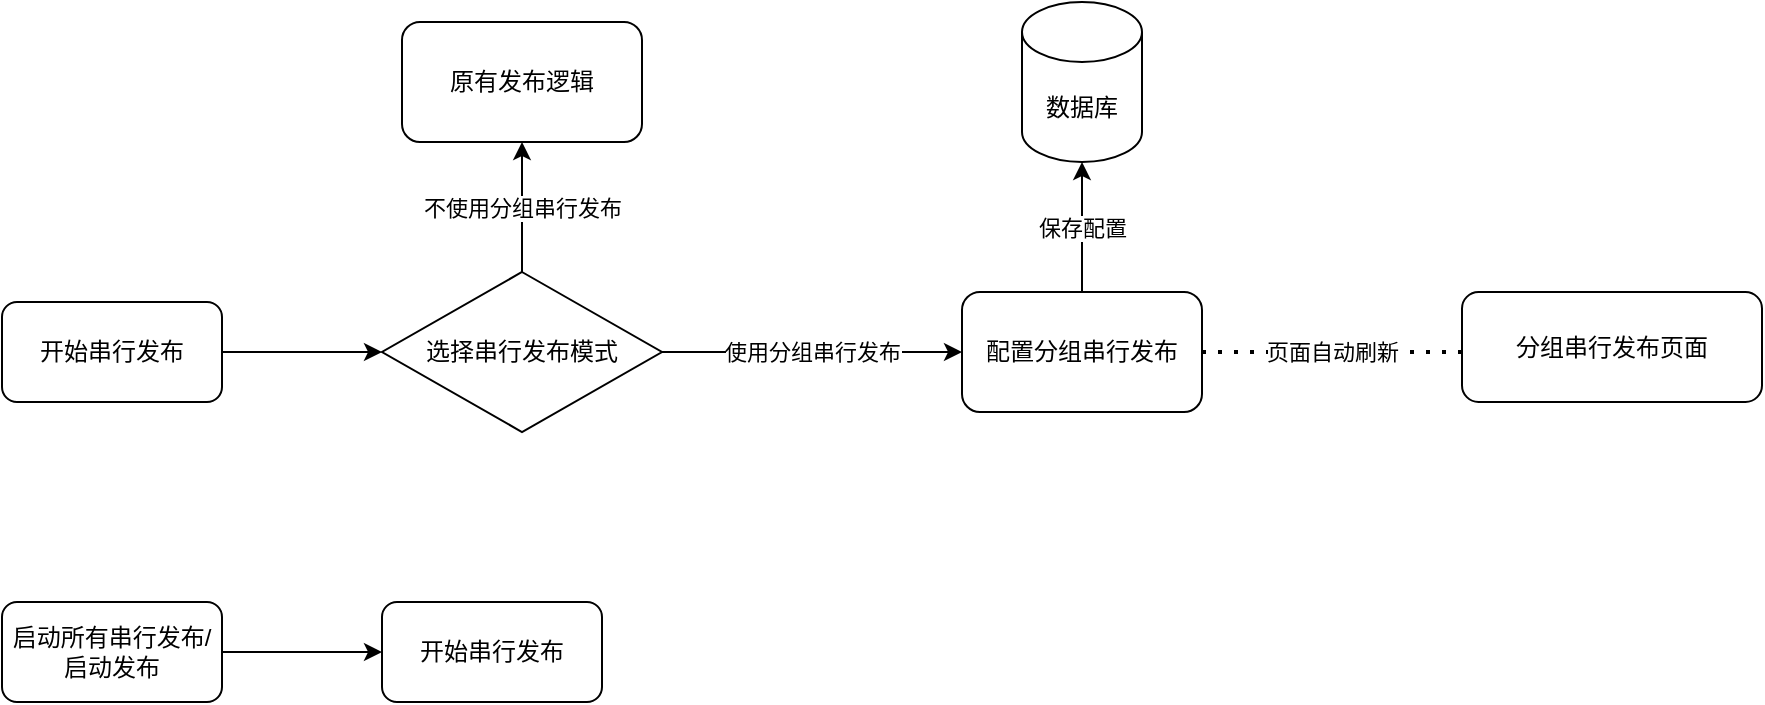 <mxfile version="14.9.1" type="github"><diagram id="wjQlgHkREV75fNfG-BaF" name="Page-1"><mxGraphModel dx="1550" dy="835" grid="1" gridSize="10" guides="1" tooltips="1" connect="1" arrows="1" fold="1" page="1" pageScale="1" pageWidth="827" pageHeight="1169" math="0" shadow="0"><root><mxCell id="0"/><mxCell id="1" parent="0"/><mxCell id="Q2SOHH1CEXgP1fRX4kdI-5" style="edgeStyle=orthogonalEdgeStyle;rounded=0;orthogonalLoop=1;jettySize=auto;html=1;exitX=1;exitY=0.5;exitDx=0;exitDy=0;" edge="1" parent="1" source="Q2SOHH1CEXgP1fRX4kdI-1" target="Q2SOHH1CEXgP1fRX4kdI-4"><mxGeometry relative="1" as="geometry"/></mxCell><mxCell id="Q2SOHH1CEXgP1fRX4kdI-1" value="开始串行发布" style="rounded=1;whiteSpace=wrap;html=1;" vertex="1" parent="1"><mxGeometry x="70" y="190" width="110" height="50" as="geometry"/></mxCell><mxCell id="Q2SOHH1CEXgP1fRX4kdI-7" value="不使用分组串行发布" style="edgeStyle=orthogonalEdgeStyle;rounded=0;orthogonalLoop=1;jettySize=auto;html=1;exitX=0.5;exitY=0;exitDx=0;exitDy=0;entryX=0.5;entryY=1;entryDx=0;entryDy=0;" edge="1" parent="1" source="Q2SOHH1CEXgP1fRX4kdI-4" target="Q2SOHH1CEXgP1fRX4kdI-6"><mxGeometry relative="1" as="geometry"/></mxCell><mxCell id="Q2SOHH1CEXgP1fRX4kdI-8" value="使用分组串行发布" style="edgeStyle=orthogonalEdgeStyle;rounded=0;orthogonalLoop=1;jettySize=auto;html=1;exitX=1;exitY=0.5;exitDx=0;exitDy=0;" edge="1" parent="1" source="Q2SOHH1CEXgP1fRX4kdI-4" target="Q2SOHH1CEXgP1fRX4kdI-9"><mxGeometry relative="1" as="geometry"><mxPoint x="510" y="215" as="targetPoint"/></mxGeometry></mxCell><mxCell id="Q2SOHH1CEXgP1fRX4kdI-4" value="选择串行发布模式" style="rhombus;whiteSpace=wrap;html=1;" vertex="1" parent="1"><mxGeometry x="260" y="175" width="140" height="80" as="geometry"/></mxCell><mxCell id="Q2SOHH1CEXgP1fRX4kdI-6" value="原有发布逻辑" style="rounded=1;whiteSpace=wrap;html=1;" vertex="1" parent="1"><mxGeometry x="270" y="50" width="120" height="60" as="geometry"/></mxCell><mxCell id="Q2SOHH1CEXgP1fRX4kdI-9" value="配置分组串行发布" style="rounded=1;whiteSpace=wrap;html=1;" vertex="1" parent="1"><mxGeometry x="550" y="185" width="120" height="60" as="geometry"/></mxCell><mxCell id="Q2SOHH1CEXgP1fRX4kdI-11" value="数据库" style="shape=cylinder3;whiteSpace=wrap;html=1;boundedLbl=1;backgroundOutline=1;size=15;" vertex="1" parent="1"><mxGeometry x="580" y="40" width="60" height="80" as="geometry"/></mxCell><mxCell id="Q2SOHH1CEXgP1fRX4kdI-16" value="页面自动刷新" style="endArrow=none;dashed=1;html=1;dashPattern=1 3;strokeWidth=2;exitX=1;exitY=0.5;exitDx=0;exitDy=0;entryX=0;entryY=0.5;entryDx=0;entryDy=0;" edge="1" parent="1" source="Q2SOHH1CEXgP1fRX4kdI-9"><mxGeometry width="50" height="50" relative="1" as="geometry"><mxPoint x="690" y="250" as="sourcePoint"/><mxPoint x="800" y="215" as="targetPoint"/></mxGeometry></mxCell><mxCell id="Q2SOHH1CEXgP1fRX4kdI-20" value="分组串行发布页面" style="rounded=1;whiteSpace=wrap;html=1;" vertex="1" parent="1"><mxGeometry x="800" y="185" width="150" height="55" as="geometry"/></mxCell><mxCell id="Q2SOHH1CEXgP1fRX4kdI-21" value="保存配置" style="edgeStyle=orthogonalEdgeStyle;rounded=0;orthogonalLoop=1;jettySize=auto;html=1;exitX=0.5;exitY=0;exitDx=0;exitDy=0;" edge="1" parent="1" source="Q2SOHH1CEXgP1fRX4kdI-9"><mxGeometry relative="1" as="geometry"><mxPoint x="610" y="245" as="sourcePoint"/><mxPoint x="610" y="120" as="targetPoint"/></mxGeometry></mxCell><mxCell id="Q2SOHH1CEXgP1fRX4kdI-28" style="edgeStyle=orthogonalEdgeStyle;rounded=0;orthogonalLoop=1;jettySize=auto;html=1;exitX=1;exitY=0.5;exitDx=0;exitDy=0;" edge="1" parent="1" source="Q2SOHH1CEXgP1fRX4kdI-27"><mxGeometry relative="1" as="geometry"><mxPoint x="260" y="365" as="targetPoint"/></mxGeometry></mxCell><mxCell id="Q2SOHH1CEXgP1fRX4kdI-27" value="启动所有串行发布/启动发布" style="rounded=1;whiteSpace=wrap;html=1;" vertex="1" parent="1"><mxGeometry x="70" y="340" width="110" height="50" as="geometry"/></mxCell><mxCell id="Q2SOHH1CEXgP1fRX4kdI-29" value="开始串行发布" style="rounded=1;whiteSpace=wrap;html=1;" vertex="1" parent="1"><mxGeometry x="260" y="340" width="110" height="50" as="geometry"/></mxCell></root></mxGraphModel></diagram></mxfile>